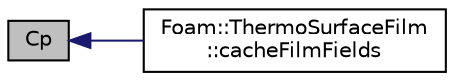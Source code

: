 digraph "Cp"
{
  bgcolor="transparent";
  edge [fontname="Helvetica",fontsize="10",labelfontname="Helvetica",labelfontsize="10"];
  node [fontname="Helvetica",fontsize="10",shape=record];
  rankdir="LR";
  Node1 [label="Cp",height=0.2,width=0.4,color="black", fillcolor="grey75", style="filled", fontcolor="black"];
  Node1 -> Node2 [dir="back",color="midnightblue",fontsize="10",style="solid",fontname="Helvetica"];
  Node2 [label="Foam::ThermoSurfaceFilm\l::cacheFilmFields",height=0.2,width=0.4,color="black",URL="$a02589.html#a7b1f5e291b5fcc2c999e62871d73d418",tooltip="Cache the film fields in preparation for injection. "];
}
